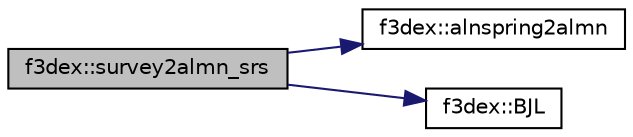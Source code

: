 digraph G
{
  edge [fontname="Helvetica",fontsize="10",labelfontname="Helvetica",labelfontsize="10"];
  node [fontname="Helvetica",fontsize="10",shape=record];
  rankdir=LR;
  Node1 [label="f3dex::survey2almn_srs",height=0.2,width=0.4,color="black", fillcolor="grey75", style="filled" fontcolor="black"];
  Node1 -> Node2 [color="midnightblue",fontsize="10",style="solid",fontname="Helvetica"];
  Node2 [label="f3dex::alnspring2almn",height=0.2,width=0.4,color="black", fillcolor="white", style="filled",URL="$namespacef3dex.html#ae28575da877299326cf5d412b7bda063"];
  Node1 -> Node3 [color="midnightblue",fontsize="10",style="solid",fontname="Helvetica"];
  Node3 [label="f3dex::BJL",height=0.2,width=0.4,color="black", fillcolor="white", style="filled",URL="$namespacef3dex.html#ae7f16ddea56702ffd83912c6def516d4",tooltip="Compute the value of the l-th order spherical bessel function at x."];
}
